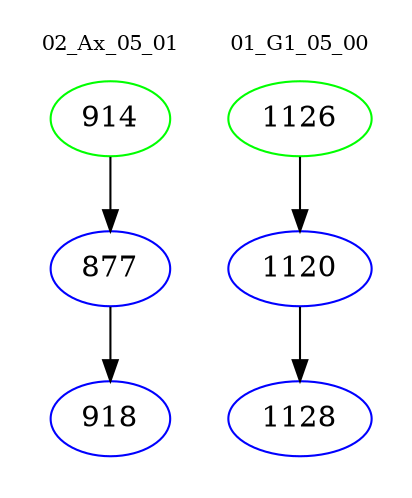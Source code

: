 digraph{
subgraph cluster_0 {
color = white
label = "02_Ax_05_01";
fontsize=10;
T0_914 [label="914", color="green"]
T0_914 -> T0_877 [color="black"]
T0_877 [label="877", color="blue"]
T0_877 -> T0_918 [color="black"]
T0_918 [label="918", color="blue"]
}
subgraph cluster_1 {
color = white
label = "01_G1_05_00";
fontsize=10;
T1_1126 [label="1126", color="green"]
T1_1126 -> T1_1120 [color="black"]
T1_1120 [label="1120", color="blue"]
T1_1120 -> T1_1128 [color="black"]
T1_1128 [label="1128", color="blue"]
}
}

